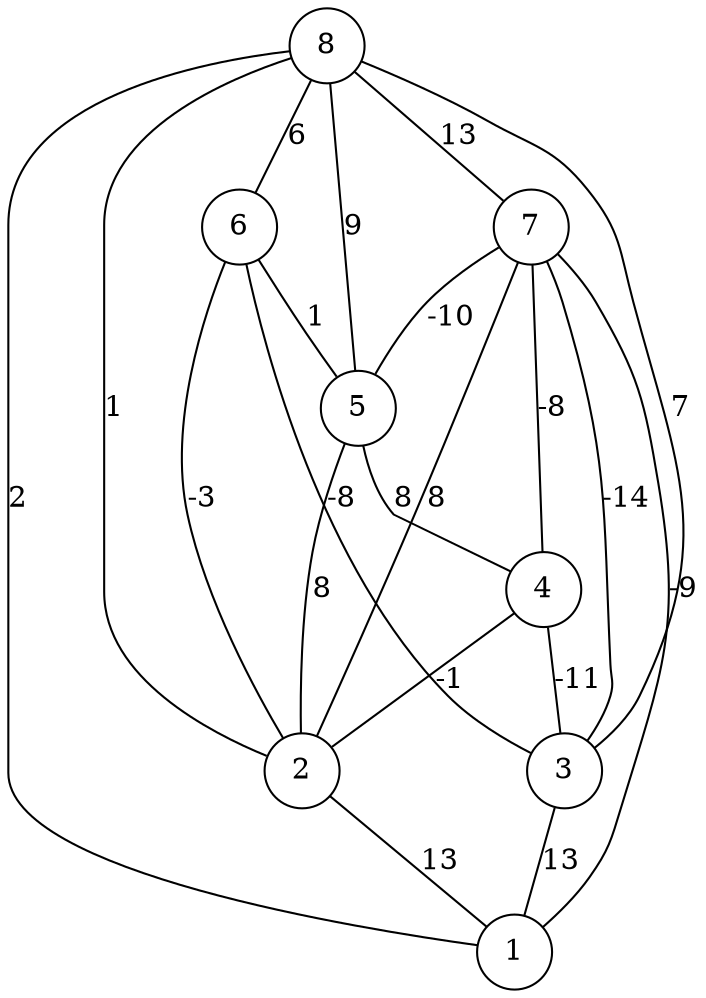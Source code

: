 graph { 
	 fontname="Helvetica,Arial,sans-serif" 
	 node [shape = circle]; 
	 8 -- 1 [label = "2"];
	 8 -- 2 [label = "1"];
	 8 -- 3 [label = "7"];
	 8 -- 5 [label = "9"];
	 8 -- 6 [label = "6"];
	 8 -- 7 [label = "13"];
	 7 -- 1 [label = "-9"];
	 7 -- 2 [label = "8"];
	 7 -- 3 [label = "-14"];
	 7 -- 4 [label = "-8"];
	 7 -- 5 [label = "-10"];
	 6 -- 2 [label = "-3"];
	 6 -- 3 [label = "-8"];
	 6 -- 5 [label = "1"];
	 5 -- 2 [label = "8"];
	 5 -- 4 [label = "8"];
	 4 -- 2 [label = "-1"];
	 4 -- 3 [label = "-11"];
	 3 -- 1 [label = "13"];
	 2 -- 1 [label = "13"];
	 1;
	 2;
	 3;
	 4;
	 5;
	 6;
	 7;
	 8;
}
